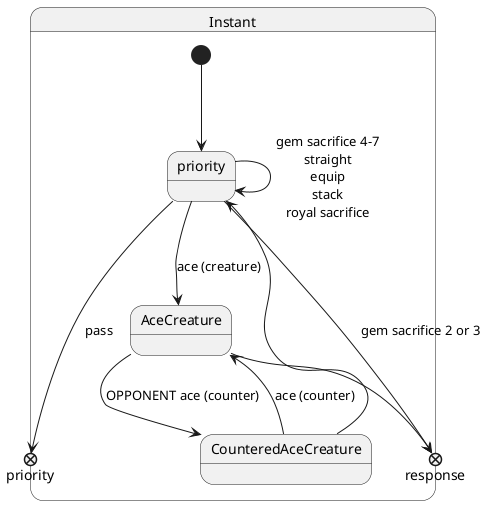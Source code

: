 @startuml

state Instant {
  [*] --> priority
  priority --> priorityO : pass
  state "priority" as priorityO <<exitpoint>>
  state response <<exitpoint>>
  priority --> AceCreature : ace (creature)
  AceCreature --> CounteredAceCreature : OPPONENT ace (counter)
  AceCreature --> response
  CounteredAceCreature --> AceCreature : ace (counter)
  CounteredAceCreature --> priority
  priority --> priority : gem sacrifice 4-7\nstraight\nequip\nstack\nroyal sacrifice
  priority --> response : gem sacrifice 2 or 3
}

@enduml
